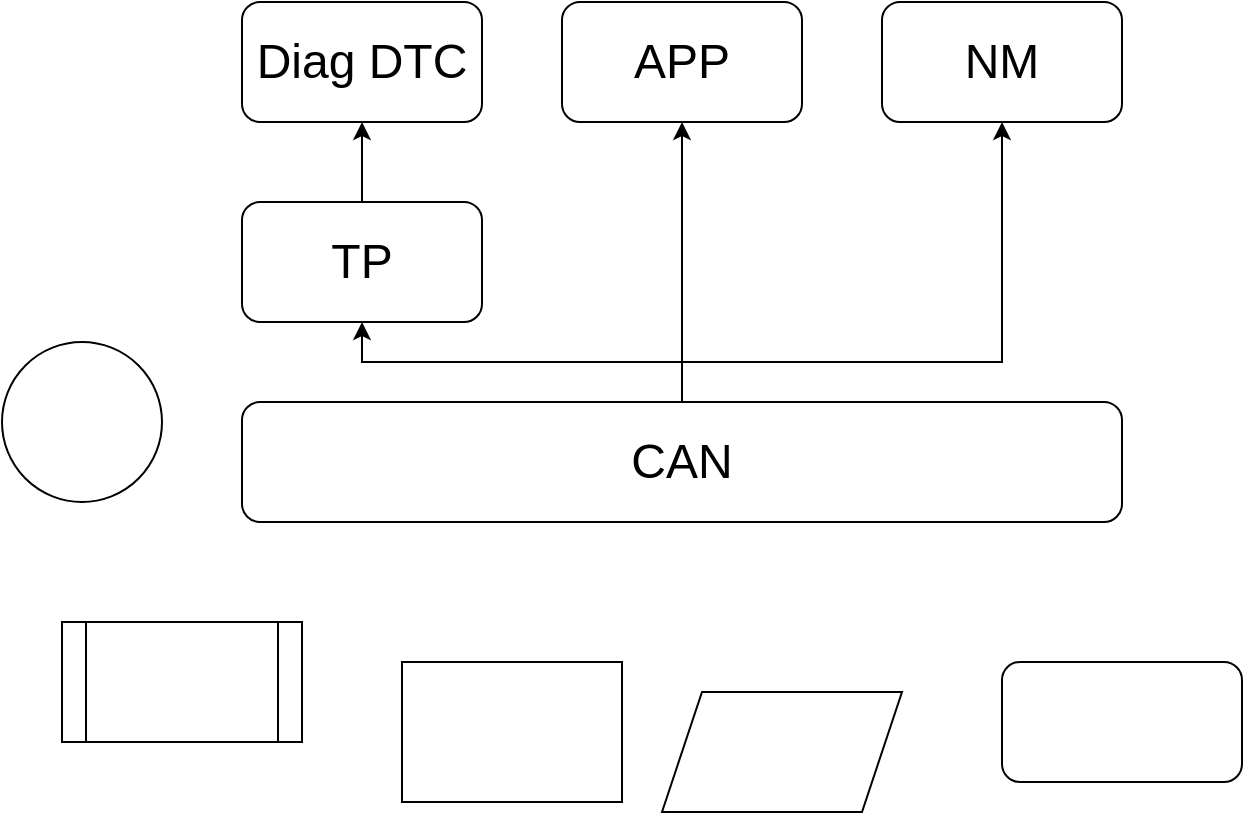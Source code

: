 <mxfile version="13.8.1" type="github">
  <diagram id="prtHgNgQTEPvFCAcTncT" name="Page-1">
    <mxGraphModel dx="868" dy="429" grid="1" gridSize="10" guides="1" tooltips="1" connect="1" arrows="1" fold="1" page="1" pageScale="1" pageWidth="827" pageHeight="1169" math="0" shadow="0">
      <root>
        <mxCell id="0" />
        <mxCell id="1" parent="0" />
        <mxCell id="HInIhE5iAuLE4RGq6dKM-8" style="edgeStyle=orthogonalEdgeStyle;rounded=0;orthogonalLoop=1;jettySize=auto;html=1;entryX=0.5;entryY=1;entryDx=0;entryDy=0;fontSize=24;" parent="1" source="HInIhE5iAuLE4RGq6dKM-3" target="HInIhE5iAuLE4RGq6dKM-4" edge="1">
          <mxGeometry relative="1" as="geometry" />
        </mxCell>
        <mxCell id="HInIhE5iAuLE4RGq6dKM-10" style="edgeStyle=orthogonalEdgeStyle;rounded=0;orthogonalLoop=1;jettySize=auto;html=1;entryX=0.5;entryY=1;entryDx=0;entryDy=0;fontSize=24;" parent="1" source="HInIhE5iAuLE4RGq6dKM-3" target="HInIhE5iAuLE4RGq6dKM-6" edge="1">
          <mxGeometry relative="1" as="geometry" />
        </mxCell>
        <mxCell id="HInIhE5iAuLE4RGq6dKM-11" style="edgeStyle=orthogonalEdgeStyle;rounded=0;orthogonalLoop=1;jettySize=auto;html=1;entryX=0.5;entryY=1;entryDx=0;entryDy=0;fontSize=24;" parent="1" source="HInIhE5iAuLE4RGq6dKM-3" target="HInIhE5iAuLE4RGq6dKM-7" edge="1">
          <mxGeometry relative="1" as="geometry">
            <Array as="points">
              <mxPoint x="400" y="360" />
              <mxPoint x="560" y="360" />
            </Array>
          </mxGeometry>
        </mxCell>
        <mxCell id="HInIhE5iAuLE4RGq6dKM-3" value="CAN" style="rounded=1;whiteSpace=wrap;html=1;fontSize=24;" parent="1" vertex="1">
          <mxGeometry x="180" y="380" width="440" height="60" as="geometry" />
        </mxCell>
        <mxCell id="HInIhE5iAuLE4RGq6dKM-9" value="" style="edgeStyle=orthogonalEdgeStyle;rounded=0;orthogonalLoop=1;jettySize=auto;html=1;fontSize=24;" parent="1" source="HInIhE5iAuLE4RGq6dKM-4" target="HInIhE5iAuLE4RGq6dKM-5" edge="1">
          <mxGeometry relative="1" as="geometry" />
        </mxCell>
        <mxCell id="HInIhE5iAuLE4RGq6dKM-4" value="TP" style="rounded=1;whiteSpace=wrap;html=1;fontSize=24;" parent="1" vertex="1">
          <mxGeometry x="180" y="280" width="120" height="60" as="geometry" />
        </mxCell>
        <mxCell id="HInIhE5iAuLE4RGq6dKM-5" value="Diag DTC" style="rounded=1;whiteSpace=wrap;html=1;fontSize=24;" parent="1" vertex="1">
          <mxGeometry x="180" y="180" width="120" height="60" as="geometry" />
        </mxCell>
        <mxCell id="HInIhE5iAuLE4RGq6dKM-6" value="APP" style="rounded=1;whiteSpace=wrap;html=1;fontSize=24;" parent="1" vertex="1">
          <mxGeometry x="340" y="180" width="120" height="60" as="geometry" />
        </mxCell>
        <mxCell id="HInIhE5iAuLE4RGq6dKM-7" value="NM" style="rounded=1;whiteSpace=wrap;html=1;fontSize=24;" parent="1" vertex="1">
          <mxGeometry x="500" y="180" width="120" height="60" as="geometry" />
        </mxCell>
        <mxCell id="7KUs73N3uG32Smlyfn5R-1" value="" style="rounded=0;whiteSpace=wrap;html=1;" parent="1" vertex="1">
          <mxGeometry x="260" y="510" width="110" height="70" as="geometry" />
        </mxCell>
        <mxCell id="7AHdnJsbADFx77jpwo-6-1" value="" style="rounded=1;whiteSpace=wrap;html=1;" vertex="1" parent="1">
          <mxGeometry x="560" y="510" width="120" height="60" as="geometry" />
        </mxCell>
        <mxCell id="7AHdnJsbADFx77jpwo-6-2" value="" style="shape=parallelogram;perimeter=parallelogramPerimeter;whiteSpace=wrap;html=1;fixedSize=1;" vertex="1" parent="1">
          <mxGeometry x="390" y="525" width="120" height="60" as="geometry" />
        </mxCell>
        <mxCell id="7AHdnJsbADFx77jpwo-6-3" value="" style="ellipse;whiteSpace=wrap;html=1;aspect=fixed;" vertex="1" parent="1">
          <mxGeometry x="60" y="350" width="80" height="80" as="geometry" />
        </mxCell>
        <mxCell id="7AHdnJsbADFx77jpwo-6-4" value="" style="shape=process;whiteSpace=wrap;html=1;backgroundOutline=1;" vertex="1" parent="1">
          <mxGeometry x="90" y="490" width="120" height="60" as="geometry" />
        </mxCell>
      </root>
    </mxGraphModel>
  </diagram>
</mxfile>
